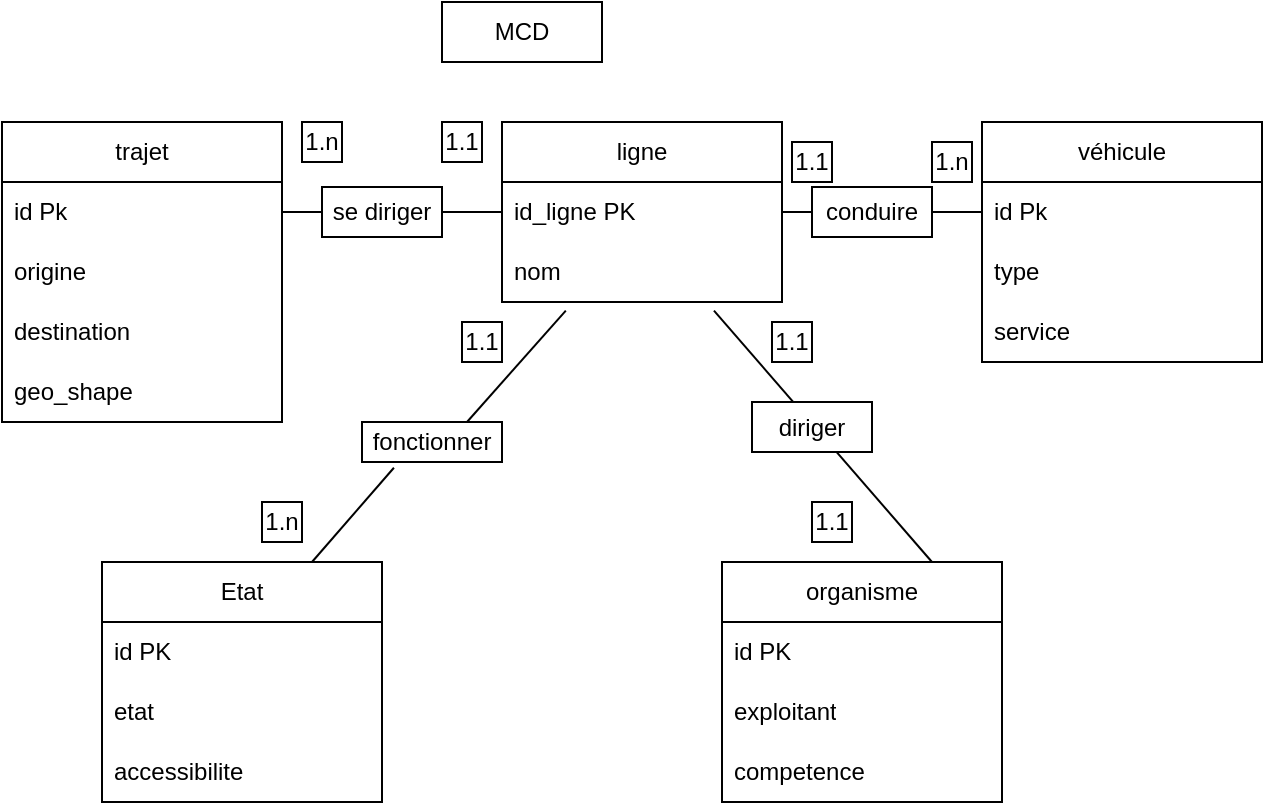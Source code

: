 <mxfile>
    <diagram id="TyUlfRSqHQUdNM4kYW-q" name="Page-1">
        <mxGraphModel dx="577" dy="312" grid="1" gridSize="10" guides="1" tooltips="1" connect="1" arrows="1" fold="1" page="1" pageScale="1" pageWidth="850" pageHeight="1100" math="0" shadow="0">
            <root>
                <mxCell id="0"/>
                <mxCell id="1" parent="0"/>
                <mxCell id="2" value="ligne" style="swimlane;fontStyle=0;childLayout=stackLayout;horizontal=1;startSize=30;horizontalStack=0;resizeParent=1;resizeParentMax=0;resizeLast=0;collapsible=1;marginBottom=0;whiteSpace=wrap;html=1;" parent="1" vertex="1">
                    <mxGeometry x="270" y="80" width="140" height="90" as="geometry"/>
                </mxCell>
                <mxCell id="3" value="id_ligne PK" style="text;strokeColor=none;fillColor=none;align=left;verticalAlign=middle;spacingLeft=4;spacingRight=4;overflow=hidden;points=[[0,0.5],[1,0.5]];portConstraint=eastwest;rotatable=0;whiteSpace=wrap;html=1;" parent="2" vertex="1">
                    <mxGeometry y="30" width="140" height="30" as="geometry"/>
                </mxCell>
                <mxCell id="4" value="nom" style="text;strokeColor=none;fillColor=none;align=left;verticalAlign=middle;spacingLeft=4;spacingRight=4;overflow=hidden;points=[[0,0.5],[1,0.5]];portConstraint=eastwest;rotatable=0;whiteSpace=wrap;html=1;" parent="2" vertex="1">
                    <mxGeometry y="60" width="140" height="30" as="geometry"/>
                </mxCell>
                <mxCell id="6" value="MCD" style="rounded=0;whiteSpace=wrap;html=1;" parent="1" vertex="1">
                    <mxGeometry x="240" y="20" width="80" height="30" as="geometry"/>
                </mxCell>
                <mxCell id="8" value="trajet" style="swimlane;fontStyle=0;childLayout=stackLayout;horizontal=1;startSize=30;horizontalStack=0;resizeParent=1;resizeParentMax=0;resizeLast=0;collapsible=1;marginBottom=0;whiteSpace=wrap;html=1;" parent="1" vertex="1">
                    <mxGeometry x="20" y="80" width="140" height="150" as="geometry"/>
                </mxCell>
                <mxCell id="9" value="id Pk" style="text;strokeColor=none;fillColor=none;align=left;verticalAlign=middle;spacingLeft=4;spacingRight=4;overflow=hidden;points=[[0,0.5],[1,0.5]];portConstraint=eastwest;rotatable=0;whiteSpace=wrap;html=1;" parent="8" vertex="1">
                    <mxGeometry y="30" width="140" height="30" as="geometry"/>
                </mxCell>
                <mxCell id="10" value="origine" style="text;strokeColor=none;fillColor=none;align=left;verticalAlign=middle;spacingLeft=4;spacingRight=4;overflow=hidden;points=[[0,0.5],[1,0.5]];portConstraint=eastwest;rotatable=0;whiteSpace=wrap;html=1;" parent="8" vertex="1">
                    <mxGeometry y="60" width="140" height="30" as="geometry"/>
                </mxCell>
                <mxCell id="11" value="destination" style="text;strokeColor=none;fillColor=none;align=left;verticalAlign=middle;spacingLeft=4;spacingRight=4;overflow=hidden;points=[[0,0.5],[1,0.5]];portConstraint=eastwest;rotatable=0;whiteSpace=wrap;html=1;" parent="8" vertex="1">
                    <mxGeometry y="90" width="140" height="30" as="geometry"/>
                </mxCell>
                <mxCell id="12" value="geo_shape" style="text;strokeColor=none;fillColor=none;align=left;verticalAlign=middle;spacingLeft=4;spacingRight=4;overflow=hidden;points=[[0,0.5],[1,0.5]];portConstraint=eastwest;rotatable=0;whiteSpace=wrap;html=1;" parent="8" vertex="1">
                    <mxGeometry y="120" width="140" height="30" as="geometry"/>
                </mxCell>
                <mxCell id="13" value="véhicule" style="swimlane;fontStyle=0;childLayout=stackLayout;horizontal=1;startSize=30;horizontalStack=0;resizeParent=1;resizeParentMax=0;resizeLast=0;collapsible=1;marginBottom=0;whiteSpace=wrap;html=1;" parent="1" vertex="1">
                    <mxGeometry x="510" y="80" width="140" height="120" as="geometry"/>
                </mxCell>
                <mxCell id="14" value="id Pk" style="text;strokeColor=none;fillColor=none;align=left;verticalAlign=middle;spacingLeft=4;spacingRight=4;overflow=hidden;points=[[0,0.5],[1,0.5]];portConstraint=eastwest;rotatable=0;whiteSpace=wrap;html=1;" parent="13" vertex="1">
                    <mxGeometry y="30" width="140" height="30" as="geometry"/>
                </mxCell>
                <mxCell id="16" value="type" style="text;strokeColor=none;fillColor=none;align=left;verticalAlign=middle;spacingLeft=4;spacingRight=4;overflow=hidden;points=[[0,0.5],[1,0.5]];portConstraint=eastwest;rotatable=0;whiteSpace=wrap;html=1;" parent="13" vertex="1">
                    <mxGeometry y="60" width="140" height="30" as="geometry"/>
                </mxCell>
                <mxCell id="17" value="service" style="text;strokeColor=none;fillColor=none;align=left;verticalAlign=middle;spacingLeft=4;spacingRight=4;overflow=hidden;points=[[0,0.5],[1,0.5]];portConstraint=eastwest;rotatable=0;whiteSpace=wrap;html=1;" parent="13" vertex="1">
                    <mxGeometry y="90" width="140" height="30" as="geometry"/>
                </mxCell>
                <mxCell id="35" style="edgeStyle=none;html=1;exitX=0.75;exitY=0;exitDx=0;exitDy=0;entryX=0.228;entryY=1.143;entryDx=0;entryDy=0;entryPerimeter=0;endArrow=none;endFill=0;startArrow=none;" parent="1" source="37" target="4" edge="1">
                    <mxGeometry relative="1" as="geometry"/>
                </mxCell>
                <mxCell id="18" value="Etat" style="swimlane;fontStyle=0;childLayout=stackLayout;horizontal=1;startSize=30;horizontalStack=0;resizeParent=1;resizeParentMax=0;resizeLast=0;collapsible=1;marginBottom=0;whiteSpace=wrap;html=1;" parent="1" vertex="1">
                    <mxGeometry x="70" y="300" width="140" height="120" as="geometry"/>
                </mxCell>
                <mxCell id="19" value="id PK" style="text;strokeColor=none;fillColor=none;align=left;verticalAlign=middle;spacingLeft=4;spacingRight=4;overflow=hidden;points=[[0,0.5],[1,0.5]];portConstraint=eastwest;rotatable=0;whiteSpace=wrap;html=1;" parent="18" vertex="1">
                    <mxGeometry y="30" width="140" height="30" as="geometry"/>
                </mxCell>
                <mxCell id="22" value="etat" style="text;strokeColor=none;fillColor=none;align=left;verticalAlign=middle;spacingLeft=4;spacingRight=4;overflow=hidden;points=[[0,0.5],[1,0.5]];portConstraint=eastwest;rotatable=0;whiteSpace=wrap;html=1;" parent="18" vertex="1">
                    <mxGeometry y="60" width="140" height="30" as="geometry"/>
                </mxCell>
                <mxCell id="21" value="accessibilite" style="text;strokeColor=none;fillColor=none;align=left;verticalAlign=middle;spacingLeft=4;spacingRight=4;overflow=hidden;points=[[0,0.5],[1,0.5]];portConstraint=eastwest;rotatable=0;whiteSpace=wrap;html=1;" parent="18" vertex="1">
                    <mxGeometry y="90" width="140" height="30" as="geometry"/>
                </mxCell>
                <mxCell id="36" style="edgeStyle=none;html=1;exitX=0.75;exitY=0;exitDx=0;exitDy=0;entryX=0.757;entryY=1.143;entryDx=0;entryDy=0;entryPerimeter=0;endArrow=none;endFill=0;" parent="1" source="23" target="4" edge="1">
                    <mxGeometry relative="1" as="geometry"/>
                </mxCell>
                <mxCell id="23" value="organisme" style="swimlane;fontStyle=0;childLayout=stackLayout;horizontal=1;startSize=30;horizontalStack=0;resizeParent=1;resizeParentMax=0;resizeLast=0;collapsible=1;marginBottom=0;whiteSpace=wrap;html=1;" parent="1" vertex="1">
                    <mxGeometry x="380" y="300" width="140" height="120" as="geometry"/>
                </mxCell>
                <mxCell id="26" value="id PK" style="text;strokeColor=none;fillColor=none;align=left;verticalAlign=middle;spacingLeft=4;spacingRight=4;overflow=hidden;points=[[0,0.5],[1,0.5]];portConstraint=eastwest;rotatable=0;whiteSpace=wrap;html=1;" parent="23" vertex="1">
                    <mxGeometry y="30" width="140" height="30" as="geometry"/>
                </mxCell>
                <mxCell id="24" value="exploitant" style="text;strokeColor=none;fillColor=none;align=left;verticalAlign=middle;spacingLeft=4;spacingRight=4;overflow=hidden;points=[[0,0.5],[1,0.5]];portConstraint=eastwest;rotatable=0;whiteSpace=wrap;html=1;" parent="23" vertex="1">
                    <mxGeometry y="60" width="140" height="30" as="geometry"/>
                </mxCell>
                <mxCell id="25" value="competence" style="text;strokeColor=none;fillColor=none;align=left;verticalAlign=middle;spacingLeft=4;spacingRight=4;overflow=hidden;points=[[0,0.5],[1,0.5]];portConstraint=eastwest;rotatable=0;whiteSpace=wrap;html=1;" parent="23" vertex="1">
                    <mxGeometry y="90" width="140" height="30" as="geometry"/>
                </mxCell>
                <mxCell id="30" style="edgeStyle=none;html=1;exitX=0;exitY=0.5;exitDx=0;exitDy=0;entryX=1;entryY=0.5;entryDx=0;entryDy=0;endArrow=none;endFill=0;" parent="1" source="3" target="9" edge="1">
                    <mxGeometry relative="1" as="geometry"/>
                </mxCell>
                <mxCell id="31" value="se diriger" style="rounded=0;whiteSpace=wrap;html=1;" parent="1" vertex="1">
                    <mxGeometry x="180" y="112.5" width="60" height="25" as="geometry"/>
                </mxCell>
                <mxCell id="32" style="edgeStyle=none;html=1;exitX=1;exitY=0.5;exitDx=0;exitDy=0;entryX=0;entryY=0.5;entryDx=0;entryDy=0;endArrow=none;endFill=0;startArrow=none;" parent="1" source="33" target="14" edge="1">
                    <mxGeometry relative="1" as="geometry"/>
                </mxCell>
                <mxCell id="34" value="" style="edgeStyle=none;html=1;exitX=1;exitY=0.5;exitDx=0;exitDy=0;entryX=0;entryY=0.5;entryDx=0;entryDy=0;endArrow=none;endFill=0;" parent="1" source="3" target="33" edge="1">
                    <mxGeometry relative="1" as="geometry">
                        <mxPoint x="400" y="125" as="sourcePoint"/>
                        <mxPoint x="460" y="125" as="targetPoint"/>
                    </mxGeometry>
                </mxCell>
                <mxCell id="33" value="conduire" style="rounded=0;whiteSpace=wrap;html=1;" parent="1" vertex="1">
                    <mxGeometry x="425" y="112.5" width="60" height="25" as="geometry"/>
                </mxCell>
                <mxCell id="38" value="" style="edgeStyle=none;html=1;exitX=0.75;exitY=0;exitDx=0;exitDy=0;entryX=0.228;entryY=1.143;entryDx=0;entryDy=0;entryPerimeter=0;endArrow=none;endFill=0;" parent="1" source="18" target="37" edge="1">
                    <mxGeometry relative="1" as="geometry">
                        <mxPoint x="175" y="300" as="sourcePoint"/>
                        <mxPoint x="301.92" y="174.29" as="targetPoint"/>
                    </mxGeometry>
                </mxCell>
                <mxCell id="37" value="fonctionner" style="rounded=0;whiteSpace=wrap;html=1;" parent="1" vertex="1">
                    <mxGeometry x="200" y="230" width="70" height="20" as="geometry"/>
                </mxCell>
                <mxCell id="39" value="diriger" style="rounded=0;whiteSpace=wrap;html=1;" parent="1" vertex="1">
                    <mxGeometry x="395" y="220" width="60" height="25" as="geometry"/>
                </mxCell>
                <mxCell id="40" value="1.n" style="rounded=0;whiteSpace=wrap;html=1;" vertex="1" parent="1">
                    <mxGeometry x="485" y="90" width="20" height="20" as="geometry"/>
                </mxCell>
                <mxCell id="41" value="1.1" style="rounded=0;whiteSpace=wrap;html=1;" vertex="1" parent="1">
                    <mxGeometry x="415" y="90" width="20" height="20" as="geometry"/>
                </mxCell>
                <mxCell id="42" value="1.n" style="rounded=0;whiteSpace=wrap;html=1;" vertex="1" parent="1">
                    <mxGeometry x="170" y="80" width="20" height="20" as="geometry"/>
                </mxCell>
                <mxCell id="44" value="1.1" style="rounded=0;whiteSpace=wrap;html=1;" vertex="1" parent="1">
                    <mxGeometry x="240" y="80" width="20" height="20" as="geometry"/>
                </mxCell>
                <mxCell id="45" value="1.1" style="rounded=0;whiteSpace=wrap;html=1;" vertex="1" parent="1">
                    <mxGeometry x="425" y="270" width="20" height="20" as="geometry"/>
                </mxCell>
                <mxCell id="46" value="1.1" style="rounded=0;whiteSpace=wrap;html=1;" vertex="1" parent="1">
                    <mxGeometry x="405" y="180" width="20" height="20" as="geometry"/>
                </mxCell>
                <mxCell id="47" value="1.n" style="rounded=0;whiteSpace=wrap;html=1;" vertex="1" parent="1">
                    <mxGeometry x="150" y="270" width="20" height="20" as="geometry"/>
                </mxCell>
                <mxCell id="48" value="1.1" style="rounded=0;whiteSpace=wrap;html=1;" vertex="1" parent="1">
                    <mxGeometry x="250" y="180" width="20" height="20" as="geometry"/>
                </mxCell>
            </root>
        </mxGraphModel>
    </diagram>
</mxfile>